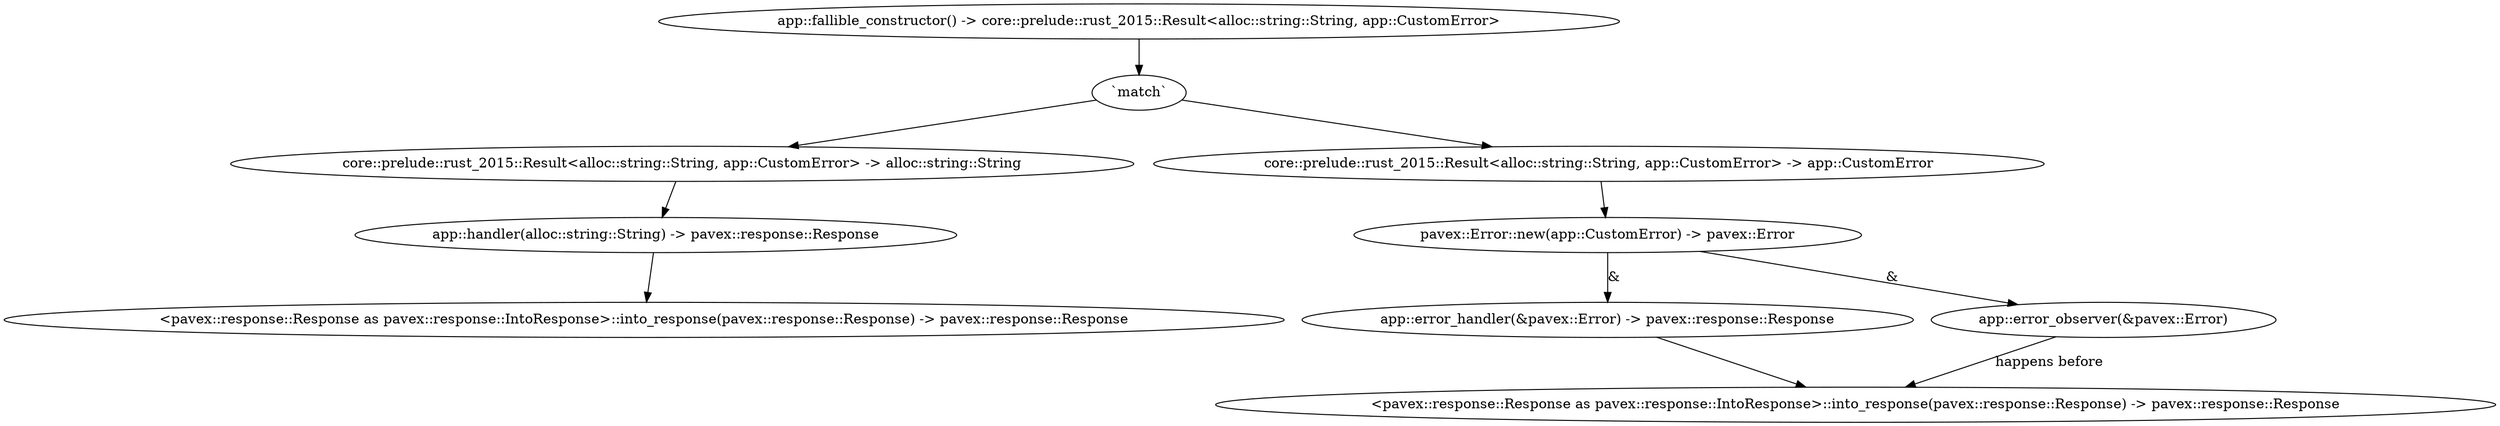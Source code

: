 digraph "GET /with_observer - 0" {
    0 [ label = "app::handler(alloc::string::String) -> pavex::response::Response"]
    1 [ label = "core::prelude::rust_2015::Result<alloc::string::String, app::CustomError> -> alloc::string::String"]
    2 [ label = "app::fallible_constructor() -> core::prelude::rust_2015::Result<alloc::string::String, app::CustomError>"]
    3 [ label = "<pavex::response::Response as pavex::response::IntoResponse>::into_response(pavex::response::Response) -> pavex::response::Response"]
    4 [ label = "core::prelude::rust_2015::Result<alloc::string::String, app::CustomError> -> app::CustomError"]
    5 [ label = "pavex::Error::new(app::CustomError) -> pavex::Error"]
    6 [ label = "app::error_handler(&pavex::Error) -> pavex::response::Response"]
    7 [ label = "<pavex::response::Response as pavex::response::IntoResponse>::into_response(pavex::response::Response) -> pavex::response::Response"]
    8 [ label = "app::error_observer(&pavex::Error)"]
    9 [ label = "`match`"]
    1 -> 0 [ ]
    9 -> 4 [ ]
    9 -> 1 [ ]
    0 -> 3 [ ]
    4 -> 5 [ ]
    5 -> 6 [ label = "&"]
    6 -> 7 [ ]
    5 -> 8 [ label = "&"]
    8 -> 7 [ label = "happens before"]
    2 -> 9 [ ]
}

digraph "* /with_observer - 0" {
    0 [ label = "pavex::router::default_fallback(&pavex::router::AllowedMethods) -> pavex::response::Response"]
    2 [ label = "<pavex::response::Response as pavex::response::IntoResponse>::into_response(pavex::response::Response) -> pavex::response::Response"]
    3 [ label = "&pavex::router::AllowedMethods"]
    0 -> 2 [ ]
    3 -> 0 [ ]
}

digraph "GET /without_observer - 0" {
    0 [ label = "app::handler(alloc::string::String) -> pavex::response::Response"]
    1 [ label = "core::prelude::rust_2015::Result<alloc::string::String, app::CustomError> -> alloc::string::String"]
    2 [ label = "app::fallible_constructor() -> core::prelude::rust_2015::Result<alloc::string::String, app::CustomError>"]
    3 [ label = "<pavex::response::Response as pavex::response::IntoResponse>::into_response(pavex::response::Response) -> pavex::response::Response"]
    4 [ label = "core::prelude::rust_2015::Result<alloc::string::String, app::CustomError> -> app::CustomError"]
    5 [ label = "pavex::Error::new(app::CustomError) -> pavex::Error"]
    6 [ label = "app::error_handler(&pavex::Error) -> pavex::response::Response"]
    7 [ label = "<pavex::response::Response as pavex::response::IntoResponse>::into_response(pavex::response::Response) -> pavex::response::Response"]
    8 [ label = "`match`"]
    1 -> 0 [ ]
    8 -> 4 [ ]
    8 -> 1 [ ]
    0 -> 3 [ ]
    4 -> 5 [ ]
    5 -> 6 [ label = "&"]
    6 -> 7 [ ]
    2 -> 8 [ ]
}

digraph "* /without_observer - 0" {
    0 [ label = "pavex::router::default_fallback(&pavex::router::AllowedMethods) -> pavex::response::Response"]
    2 [ label = "<pavex::response::Response as pavex::response::IntoResponse>::into_response(pavex::response::Response) -> pavex::response::Response"]
    3 [ label = "&pavex::router::AllowedMethods"]
    0 -> 2 [ ]
    3 -> 0 [ ]
}

digraph app_state {
    0 [ label = "crate::ApplicationState() -> crate::ApplicationState"]
}